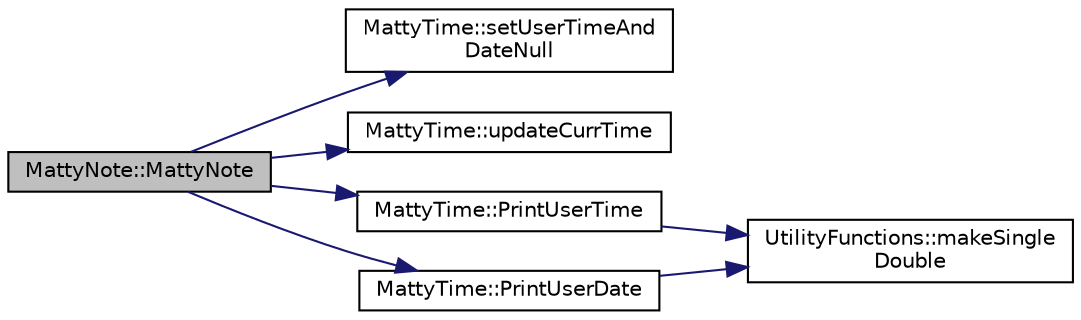 digraph "MattyNote::MattyNote"
{
  edge [fontname="Helvetica",fontsize="10",labelfontname="Helvetica",labelfontsize="10"];
  node [fontname="Helvetica",fontsize="10",shape=record];
  rankdir="LR";
  Node0 [label="MattyNote::MattyNote",height=0.2,width=0.4,color="black", fillcolor="grey75", style="filled", fontcolor="black"];
  Node0 -> Node1 [color="midnightblue",fontsize="10",style="solid",fontname="Helvetica"];
  Node1 [label="MattyTime::setUserTimeAnd\lDateNull",height=0.2,width=0.4,color="black", fillcolor="white", style="filled",URL="$classMattyTime.html#a6ae52c957bcf12e92624e09db890ce21"];
  Node0 -> Node2 [color="midnightblue",fontsize="10",style="solid",fontname="Helvetica"];
  Node2 [label="MattyTime::updateCurrTime",height=0.2,width=0.4,color="black", fillcolor="white", style="filled",URL="$classMattyTime.html#a52a7500e419fe56d10ddf2715fc96d06"];
  Node0 -> Node3 [color="midnightblue",fontsize="10",style="solid",fontname="Helvetica"];
  Node3 [label="MattyTime::PrintUserTime",height=0.2,width=0.4,color="black", fillcolor="white", style="filled",URL="$classMattyTime.html#a9cbf666ccbe45a8ca45f9ffc42d5102c"];
  Node3 -> Node4 [color="midnightblue",fontsize="10",style="solid",fontname="Helvetica"];
  Node4 [label="UtilityFunctions::makeSingle\lDouble",height=0.2,width=0.4,color="black", fillcolor="white", style="filled",URL="$classUtilityFunctions.html#a9decf9e823f96af31a5dac497f2c68d2"];
  Node0 -> Node5 [color="midnightblue",fontsize="10",style="solid",fontname="Helvetica"];
  Node5 [label="MattyTime::PrintUserDate",height=0.2,width=0.4,color="black", fillcolor="white", style="filled",URL="$classMattyTime.html#a646278576993d7ed05af67aee6ac96cb"];
  Node5 -> Node4 [color="midnightblue",fontsize="10",style="solid",fontname="Helvetica"];
}

